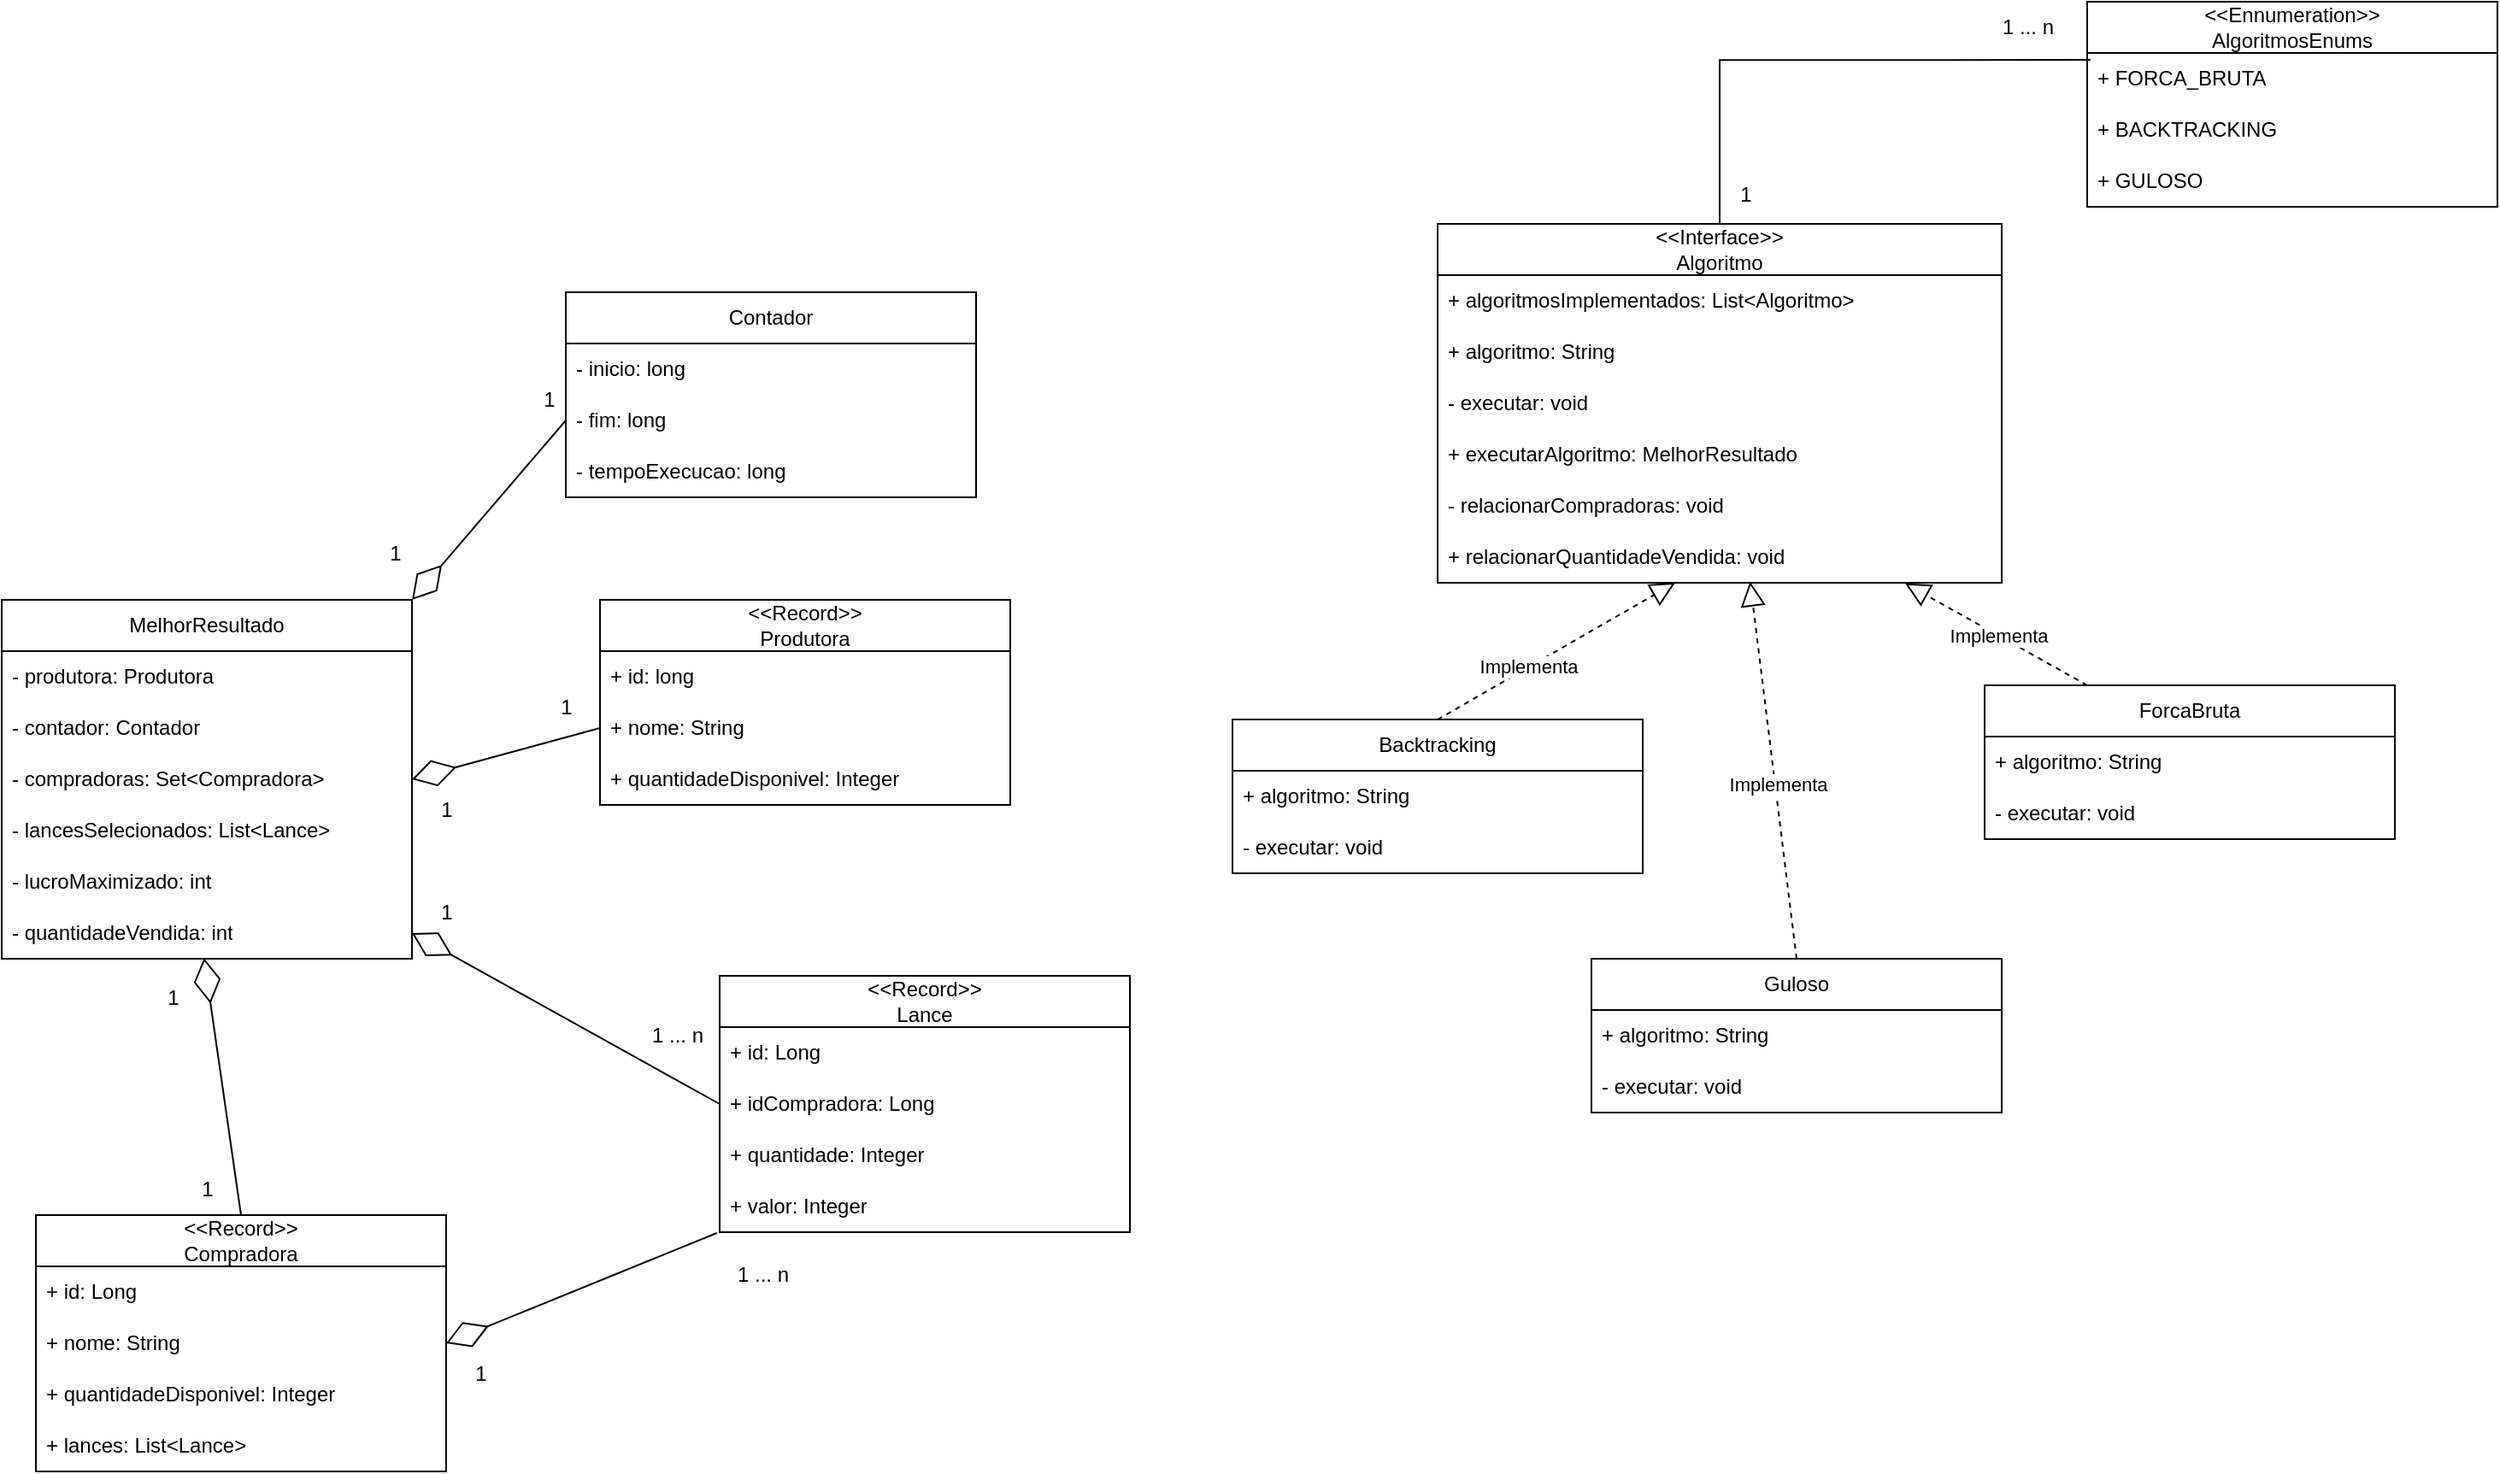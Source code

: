 <mxfile version="24.2.7" type="device">
  <diagram name="Página-1" id="F9MnP08Y1FtFYPQ0zmhU">
    <mxGraphModel dx="1857" dy="1048" grid="1" gridSize="10" guides="1" tooltips="1" connect="1" arrows="1" fold="1" page="1" pageScale="1" pageWidth="1654" pageHeight="1169" math="0" shadow="0">
      <root>
        <mxCell id="0" />
        <mxCell id="1" parent="0" />
        <mxCell id="gIcgMp5hkIgX0LU2woKQ-1" value="&lt;div&gt;&amp;lt;&amp;lt;Record&amp;gt;&amp;gt;&lt;br&gt;&lt;/div&gt;Compradora" style="swimlane;fontStyle=0;childLayout=stackLayout;horizontal=1;startSize=30;horizontalStack=0;resizeParent=1;resizeParentMax=0;resizeLast=0;collapsible=1;marginBottom=0;whiteSpace=wrap;html=1;" vertex="1" parent="1">
          <mxGeometry x="117" y="865" width="240" height="150" as="geometry" />
        </mxCell>
        <mxCell id="gIcgMp5hkIgX0LU2woKQ-2" value="+ id: Long" style="text;strokeColor=none;fillColor=none;align=left;verticalAlign=middle;spacingLeft=4;spacingRight=4;overflow=hidden;points=[[0,0.5],[1,0.5]];portConstraint=eastwest;rotatable=0;whiteSpace=wrap;html=1;" vertex="1" parent="gIcgMp5hkIgX0LU2woKQ-1">
          <mxGeometry y="30" width="240" height="30" as="geometry" />
        </mxCell>
        <mxCell id="gIcgMp5hkIgX0LU2woKQ-3" value="+ nome: String" style="text;strokeColor=none;fillColor=none;align=left;verticalAlign=middle;spacingLeft=4;spacingRight=4;overflow=hidden;points=[[0,0.5],[1,0.5]];portConstraint=eastwest;rotatable=0;whiteSpace=wrap;html=1;" vertex="1" parent="gIcgMp5hkIgX0LU2woKQ-1">
          <mxGeometry y="60" width="240" height="30" as="geometry" />
        </mxCell>
        <mxCell id="gIcgMp5hkIgX0LU2woKQ-7" value="+ quantidadeDisponivel: Integer" style="text;strokeColor=none;fillColor=none;align=left;verticalAlign=middle;spacingLeft=4;spacingRight=4;overflow=hidden;points=[[0,0.5],[1,0.5]];portConstraint=eastwest;rotatable=0;whiteSpace=wrap;html=1;" vertex="1" parent="gIcgMp5hkIgX0LU2woKQ-1">
          <mxGeometry y="90" width="240" height="30" as="geometry" />
        </mxCell>
        <mxCell id="gIcgMp5hkIgX0LU2woKQ-4" value="+ lances: List&amp;lt;Lance&amp;gt;" style="text;strokeColor=none;fillColor=none;align=left;verticalAlign=middle;spacingLeft=4;spacingRight=4;overflow=hidden;points=[[0,0.5],[1,0.5]];portConstraint=eastwest;rotatable=0;whiteSpace=wrap;html=1;" vertex="1" parent="gIcgMp5hkIgX0LU2woKQ-1">
          <mxGeometry y="120" width="240" height="30" as="geometry" />
        </mxCell>
        <mxCell id="gIcgMp5hkIgX0LU2woKQ-8" value="Contador" style="swimlane;fontStyle=0;childLayout=stackLayout;horizontal=1;startSize=30;horizontalStack=0;resizeParent=1;resizeParentMax=0;resizeLast=0;collapsible=1;marginBottom=0;whiteSpace=wrap;html=1;" vertex="1" parent="1">
          <mxGeometry x="427" y="325" width="240" height="120" as="geometry" />
        </mxCell>
        <mxCell id="gIcgMp5hkIgX0LU2woKQ-9" value="- inicio: long" style="text;strokeColor=none;fillColor=none;align=left;verticalAlign=middle;spacingLeft=4;spacingRight=4;overflow=hidden;points=[[0,0.5],[1,0.5]];portConstraint=eastwest;rotatable=0;whiteSpace=wrap;html=1;" vertex="1" parent="gIcgMp5hkIgX0LU2woKQ-8">
          <mxGeometry y="30" width="240" height="30" as="geometry" />
        </mxCell>
        <mxCell id="gIcgMp5hkIgX0LU2woKQ-10" value="- fim: long" style="text;strokeColor=none;fillColor=none;align=left;verticalAlign=middle;spacingLeft=4;spacingRight=4;overflow=hidden;points=[[0,0.5],[1,0.5]];portConstraint=eastwest;rotatable=0;whiteSpace=wrap;html=1;" vertex="1" parent="gIcgMp5hkIgX0LU2woKQ-8">
          <mxGeometry y="60" width="240" height="30" as="geometry" />
        </mxCell>
        <mxCell id="gIcgMp5hkIgX0LU2woKQ-11" value="- tempoExecucao: long" style="text;strokeColor=none;fillColor=none;align=left;verticalAlign=middle;spacingLeft=4;spacingRight=4;overflow=hidden;points=[[0,0.5],[1,0.5]];portConstraint=eastwest;rotatable=0;whiteSpace=wrap;html=1;" vertex="1" parent="gIcgMp5hkIgX0LU2woKQ-8">
          <mxGeometry y="90" width="240" height="30" as="geometry" />
        </mxCell>
        <mxCell id="gIcgMp5hkIgX0LU2woKQ-13" value="&lt;div&gt;&amp;lt;&amp;lt;Record&amp;gt;&amp;gt;&lt;br&gt;&lt;/div&gt;Lance" style="swimlane;fontStyle=0;childLayout=stackLayout;horizontal=1;startSize=30;horizontalStack=0;resizeParent=1;resizeParentMax=0;resizeLast=0;collapsible=1;marginBottom=0;whiteSpace=wrap;html=1;" vertex="1" parent="1">
          <mxGeometry x="517" y="725" width="240" height="150" as="geometry" />
        </mxCell>
        <mxCell id="gIcgMp5hkIgX0LU2woKQ-14" value="+ id: Long" style="text;strokeColor=none;fillColor=none;align=left;verticalAlign=middle;spacingLeft=4;spacingRight=4;overflow=hidden;points=[[0,0.5],[1,0.5]];portConstraint=eastwest;rotatable=0;whiteSpace=wrap;html=1;" vertex="1" parent="gIcgMp5hkIgX0LU2woKQ-13">
          <mxGeometry y="30" width="240" height="30" as="geometry" />
        </mxCell>
        <mxCell id="gIcgMp5hkIgX0LU2woKQ-15" value="+ idCompradora: Long" style="text;strokeColor=none;fillColor=none;align=left;verticalAlign=middle;spacingLeft=4;spacingRight=4;overflow=hidden;points=[[0,0.5],[1,0.5]];portConstraint=eastwest;rotatable=0;whiteSpace=wrap;html=1;" vertex="1" parent="gIcgMp5hkIgX0LU2woKQ-13">
          <mxGeometry y="60" width="240" height="30" as="geometry" />
        </mxCell>
        <mxCell id="gIcgMp5hkIgX0LU2woKQ-16" value="+ quantidade: Integer" style="text;strokeColor=none;fillColor=none;align=left;verticalAlign=middle;spacingLeft=4;spacingRight=4;overflow=hidden;points=[[0,0.5],[1,0.5]];portConstraint=eastwest;rotatable=0;whiteSpace=wrap;html=1;" vertex="1" parent="gIcgMp5hkIgX0LU2woKQ-13">
          <mxGeometry y="90" width="240" height="30" as="geometry" />
        </mxCell>
        <mxCell id="gIcgMp5hkIgX0LU2woKQ-17" value="+ valor: Integer" style="text;strokeColor=none;fillColor=none;align=left;verticalAlign=middle;spacingLeft=4;spacingRight=4;overflow=hidden;points=[[0,0.5],[1,0.5]];portConstraint=eastwest;rotatable=0;whiteSpace=wrap;html=1;" vertex="1" parent="gIcgMp5hkIgX0LU2woKQ-13">
          <mxGeometry y="120" width="240" height="30" as="geometry" />
        </mxCell>
        <mxCell id="gIcgMp5hkIgX0LU2woKQ-18" value="MelhorResultado" style="swimlane;fontStyle=0;childLayout=stackLayout;horizontal=1;startSize=30;horizontalStack=0;resizeParent=1;resizeParentMax=0;resizeLast=0;collapsible=1;marginBottom=0;whiteSpace=wrap;html=1;" vertex="1" parent="1">
          <mxGeometry x="97" y="505" width="240" height="210" as="geometry" />
        </mxCell>
        <mxCell id="gIcgMp5hkIgX0LU2woKQ-19" value="- produtora: Produtora" style="text;strokeColor=none;fillColor=none;align=left;verticalAlign=middle;spacingLeft=4;spacingRight=4;overflow=hidden;points=[[0,0.5],[1,0.5]];portConstraint=eastwest;rotatable=0;whiteSpace=wrap;html=1;" vertex="1" parent="gIcgMp5hkIgX0LU2woKQ-18">
          <mxGeometry y="30" width="240" height="30" as="geometry" />
        </mxCell>
        <mxCell id="gIcgMp5hkIgX0LU2woKQ-20" value="- contador: Contador" style="text;strokeColor=none;fillColor=none;align=left;verticalAlign=middle;spacingLeft=4;spacingRight=4;overflow=hidden;points=[[0,0.5],[1,0.5]];portConstraint=eastwest;rotatable=0;whiteSpace=wrap;html=1;" vertex="1" parent="gIcgMp5hkIgX0LU2woKQ-18">
          <mxGeometry y="60" width="240" height="30" as="geometry" />
        </mxCell>
        <mxCell id="gIcgMp5hkIgX0LU2woKQ-21" value="- compradoras: Set&amp;lt;Compradora&amp;gt;" style="text;strokeColor=none;fillColor=none;align=left;verticalAlign=middle;spacingLeft=4;spacingRight=4;overflow=hidden;points=[[0,0.5],[1,0.5]];portConstraint=eastwest;rotatable=0;whiteSpace=wrap;html=1;" vertex="1" parent="gIcgMp5hkIgX0LU2woKQ-18">
          <mxGeometry y="90" width="240" height="30" as="geometry" />
        </mxCell>
        <mxCell id="gIcgMp5hkIgX0LU2woKQ-22" value="- lancesSelecionados: List&amp;lt;Lance&amp;gt;" style="text;strokeColor=none;fillColor=none;align=left;verticalAlign=middle;spacingLeft=4;spacingRight=4;overflow=hidden;points=[[0,0.5],[1,0.5]];portConstraint=eastwest;rotatable=0;whiteSpace=wrap;html=1;" vertex="1" parent="gIcgMp5hkIgX0LU2woKQ-18">
          <mxGeometry y="120" width="240" height="30" as="geometry" />
        </mxCell>
        <mxCell id="gIcgMp5hkIgX0LU2woKQ-24" value="- lucroMaximizado: int" style="text;strokeColor=none;fillColor=none;align=left;verticalAlign=middle;spacingLeft=4;spacingRight=4;overflow=hidden;points=[[0,0.5],[1,0.5]];portConstraint=eastwest;rotatable=0;whiteSpace=wrap;html=1;" vertex="1" parent="gIcgMp5hkIgX0LU2woKQ-18">
          <mxGeometry y="150" width="240" height="30" as="geometry" />
        </mxCell>
        <mxCell id="gIcgMp5hkIgX0LU2woKQ-25" value="- quantidadeVendida: int" style="text;strokeColor=none;fillColor=none;align=left;verticalAlign=middle;spacingLeft=4;spacingRight=4;overflow=hidden;points=[[0,0.5],[1,0.5]];portConstraint=eastwest;rotatable=0;whiteSpace=wrap;html=1;" vertex="1" parent="gIcgMp5hkIgX0LU2woKQ-18">
          <mxGeometry y="180" width="240" height="30" as="geometry" />
        </mxCell>
        <mxCell id="gIcgMp5hkIgX0LU2woKQ-26" value="&lt;div&gt;&amp;lt;&amp;lt;Record&amp;gt;&amp;gt;&lt;br&gt;&lt;/div&gt;Produtora" style="swimlane;fontStyle=0;childLayout=stackLayout;horizontal=1;startSize=30;horizontalStack=0;resizeParent=1;resizeParentMax=0;resizeLast=0;collapsible=1;marginBottom=0;whiteSpace=wrap;html=1;" vertex="1" parent="1">
          <mxGeometry x="447" y="505" width="240" height="120" as="geometry" />
        </mxCell>
        <mxCell id="gIcgMp5hkIgX0LU2woKQ-27" value="+ id: long" style="text;strokeColor=none;fillColor=none;align=left;verticalAlign=middle;spacingLeft=4;spacingRight=4;overflow=hidden;points=[[0,0.5],[1,0.5]];portConstraint=eastwest;rotatable=0;whiteSpace=wrap;html=1;" vertex="1" parent="gIcgMp5hkIgX0LU2woKQ-26">
          <mxGeometry y="30" width="240" height="30" as="geometry" />
        </mxCell>
        <mxCell id="gIcgMp5hkIgX0LU2woKQ-28" value="+ nome: String" style="text;strokeColor=none;fillColor=none;align=left;verticalAlign=middle;spacingLeft=4;spacingRight=4;overflow=hidden;points=[[0,0.5],[1,0.5]];portConstraint=eastwest;rotatable=0;whiteSpace=wrap;html=1;" vertex="1" parent="gIcgMp5hkIgX0LU2woKQ-26">
          <mxGeometry y="60" width="240" height="30" as="geometry" />
        </mxCell>
        <mxCell id="gIcgMp5hkIgX0LU2woKQ-29" value="+ quantidadeDisponivel: Integer" style="text;strokeColor=none;fillColor=none;align=left;verticalAlign=middle;spacingLeft=4;spacingRight=4;overflow=hidden;points=[[0,0.5],[1,0.5]];portConstraint=eastwest;rotatable=0;whiteSpace=wrap;html=1;" vertex="1" parent="gIcgMp5hkIgX0LU2woKQ-26">
          <mxGeometry y="90" width="240" height="30" as="geometry" />
        </mxCell>
        <mxCell id="gIcgMp5hkIgX0LU2woKQ-30" value="&lt;div&gt;&amp;lt;&amp;lt;Ennumeration&amp;gt;&amp;gt;&lt;br&gt;&lt;/div&gt;AlgoritmosEnums" style="swimlane;fontStyle=0;childLayout=stackLayout;horizontal=1;startSize=30;horizontalStack=0;resizeParent=1;resizeParentMax=0;resizeLast=0;collapsible=1;marginBottom=0;whiteSpace=wrap;html=1;" vertex="1" parent="1">
          <mxGeometry x="1317" y="155" width="240" height="120" as="geometry" />
        </mxCell>
        <mxCell id="gIcgMp5hkIgX0LU2woKQ-31" value="+ FORCA_BRUTA" style="text;strokeColor=none;fillColor=none;align=left;verticalAlign=middle;spacingLeft=4;spacingRight=4;overflow=hidden;points=[[0,0.5],[1,0.5]];portConstraint=eastwest;rotatable=0;whiteSpace=wrap;html=1;" vertex="1" parent="gIcgMp5hkIgX0LU2woKQ-30">
          <mxGeometry y="30" width="240" height="30" as="geometry" />
        </mxCell>
        <mxCell id="gIcgMp5hkIgX0LU2woKQ-32" value="+ BACKTRACKING" style="text;strokeColor=none;fillColor=none;align=left;verticalAlign=middle;spacingLeft=4;spacingRight=4;overflow=hidden;points=[[0,0.5],[1,0.5]];portConstraint=eastwest;rotatable=0;whiteSpace=wrap;html=1;" vertex="1" parent="gIcgMp5hkIgX0LU2woKQ-30">
          <mxGeometry y="60" width="240" height="30" as="geometry" />
        </mxCell>
        <mxCell id="gIcgMp5hkIgX0LU2woKQ-33" value="+ GULOSO" style="text;strokeColor=none;fillColor=none;align=left;verticalAlign=middle;spacingLeft=4;spacingRight=4;overflow=hidden;points=[[0,0.5],[1,0.5]];portConstraint=eastwest;rotatable=0;whiteSpace=wrap;html=1;" vertex="1" parent="gIcgMp5hkIgX0LU2woKQ-30">
          <mxGeometry y="90" width="240" height="30" as="geometry" />
        </mxCell>
        <mxCell id="gIcgMp5hkIgX0LU2woKQ-35" value="&lt;div&gt;&amp;lt;&amp;lt;Interface&amp;gt;&amp;gt;&lt;/div&gt;Algoritmo&lt;div&gt;&lt;/div&gt;" style="swimlane;fontStyle=0;childLayout=stackLayout;horizontal=1;startSize=30;horizontalStack=0;resizeParent=1;resizeParentMax=0;resizeLast=0;collapsible=1;marginBottom=0;whiteSpace=wrap;html=1;" vertex="1" parent="1">
          <mxGeometry x="937" y="285" width="330" height="210" as="geometry" />
        </mxCell>
        <mxCell id="gIcgMp5hkIgX0LU2woKQ-36" value="+ algoritmosImplementados: List&amp;lt;Algoritmo&amp;gt;" style="text;strokeColor=none;fillColor=none;align=left;verticalAlign=middle;spacingLeft=4;spacingRight=4;overflow=hidden;points=[[0,0.5],[1,0.5]];portConstraint=eastwest;rotatable=0;whiteSpace=wrap;html=1;" vertex="1" parent="gIcgMp5hkIgX0LU2woKQ-35">
          <mxGeometry y="30" width="330" height="30" as="geometry" />
        </mxCell>
        <mxCell id="gIcgMp5hkIgX0LU2woKQ-37" value="+ algoritmo: String" style="text;strokeColor=none;fillColor=none;align=left;verticalAlign=middle;spacingLeft=4;spacingRight=4;overflow=hidden;points=[[0,0.5],[1,0.5]];portConstraint=eastwest;rotatable=0;whiteSpace=wrap;html=1;" vertex="1" parent="gIcgMp5hkIgX0LU2woKQ-35">
          <mxGeometry y="60" width="330" height="30" as="geometry" />
        </mxCell>
        <mxCell id="gIcgMp5hkIgX0LU2woKQ-38" value="- executar: void" style="text;strokeColor=none;fillColor=none;align=left;verticalAlign=middle;spacingLeft=4;spacingRight=4;overflow=hidden;points=[[0,0.5],[1,0.5]];portConstraint=eastwest;rotatable=0;whiteSpace=wrap;html=1;" vertex="1" parent="gIcgMp5hkIgX0LU2woKQ-35">
          <mxGeometry y="90" width="330" height="30" as="geometry" />
        </mxCell>
        <mxCell id="gIcgMp5hkIgX0LU2woKQ-39" value="+ executarAlgoritmo: MelhorResultado" style="text;strokeColor=none;fillColor=none;align=left;verticalAlign=middle;spacingLeft=4;spacingRight=4;overflow=hidden;points=[[0,0.5],[1,0.5]];portConstraint=eastwest;rotatable=0;whiteSpace=wrap;html=1;" vertex="1" parent="gIcgMp5hkIgX0LU2woKQ-35">
          <mxGeometry y="120" width="330" height="30" as="geometry" />
        </mxCell>
        <mxCell id="gIcgMp5hkIgX0LU2woKQ-40" value="- relacionarCompradoras: void" style="text;strokeColor=none;fillColor=none;align=left;verticalAlign=middle;spacingLeft=4;spacingRight=4;overflow=hidden;points=[[0,0.5],[1,0.5]];portConstraint=eastwest;rotatable=0;whiteSpace=wrap;html=1;" vertex="1" parent="gIcgMp5hkIgX0LU2woKQ-35">
          <mxGeometry y="150" width="330" height="30" as="geometry" />
        </mxCell>
        <mxCell id="gIcgMp5hkIgX0LU2woKQ-41" value="+ relacionarQuantidadeVendida: void" style="text;strokeColor=none;fillColor=none;align=left;verticalAlign=middle;spacingLeft=4;spacingRight=4;overflow=hidden;points=[[0,0.5],[1,0.5]];portConstraint=eastwest;rotatable=0;whiteSpace=wrap;html=1;" vertex="1" parent="gIcgMp5hkIgX0LU2woKQ-35">
          <mxGeometry y="180" width="330" height="30" as="geometry" />
        </mxCell>
        <mxCell id="gIcgMp5hkIgX0LU2woKQ-42" value="Backtracking&lt;div&gt;&lt;/div&gt;" style="swimlane;fontStyle=0;childLayout=stackLayout;horizontal=1;startSize=30;horizontalStack=0;resizeParent=1;resizeParentMax=0;resizeLast=0;collapsible=1;marginBottom=0;whiteSpace=wrap;html=1;" vertex="1" parent="1">
          <mxGeometry x="817" y="575" width="240" height="90" as="geometry" />
        </mxCell>
        <mxCell id="gIcgMp5hkIgX0LU2woKQ-43" value="+ algoritmo: String" style="text;strokeColor=none;fillColor=none;align=left;verticalAlign=middle;spacingLeft=4;spacingRight=4;overflow=hidden;points=[[0,0.5],[1,0.5]];portConstraint=eastwest;rotatable=0;whiteSpace=wrap;html=1;" vertex="1" parent="gIcgMp5hkIgX0LU2woKQ-42">
          <mxGeometry y="30" width="240" height="30" as="geometry" />
        </mxCell>
        <mxCell id="gIcgMp5hkIgX0LU2woKQ-44" value="- executar: void" style="text;strokeColor=none;fillColor=none;align=left;verticalAlign=middle;spacingLeft=4;spacingRight=4;overflow=hidden;points=[[0,0.5],[1,0.5]];portConstraint=eastwest;rotatable=0;whiteSpace=wrap;html=1;" vertex="1" parent="gIcgMp5hkIgX0LU2woKQ-42">
          <mxGeometry y="60" width="240" height="30" as="geometry" />
        </mxCell>
        <mxCell id="gIcgMp5hkIgX0LU2woKQ-46" value="ForcaBruta&lt;div&gt;&lt;/div&gt;" style="swimlane;fontStyle=0;childLayout=stackLayout;horizontal=1;startSize=30;horizontalStack=0;resizeParent=1;resizeParentMax=0;resizeLast=0;collapsible=1;marginBottom=0;whiteSpace=wrap;html=1;" vertex="1" parent="1">
          <mxGeometry x="1257" y="555" width="240" height="90" as="geometry" />
        </mxCell>
        <mxCell id="gIcgMp5hkIgX0LU2woKQ-47" value="+ algoritmo: String" style="text;strokeColor=none;fillColor=none;align=left;verticalAlign=middle;spacingLeft=4;spacingRight=4;overflow=hidden;points=[[0,0.5],[1,0.5]];portConstraint=eastwest;rotatable=0;whiteSpace=wrap;html=1;" vertex="1" parent="gIcgMp5hkIgX0LU2woKQ-46">
          <mxGeometry y="30" width="240" height="30" as="geometry" />
        </mxCell>
        <mxCell id="gIcgMp5hkIgX0LU2woKQ-48" value="- executar: void" style="text;strokeColor=none;fillColor=none;align=left;verticalAlign=middle;spacingLeft=4;spacingRight=4;overflow=hidden;points=[[0,0.5],[1,0.5]];portConstraint=eastwest;rotatable=0;whiteSpace=wrap;html=1;" vertex="1" parent="gIcgMp5hkIgX0LU2woKQ-46">
          <mxGeometry y="60" width="240" height="30" as="geometry" />
        </mxCell>
        <mxCell id="gIcgMp5hkIgX0LU2woKQ-49" value="Guloso&lt;div&gt;&lt;/div&gt;" style="swimlane;fontStyle=0;childLayout=stackLayout;horizontal=1;startSize=30;horizontalStack=0;resizeParent=1;resizeParentMax=0;resizeLast=0;collapsible=1;marginBottom=0;whiteSpace=wrap;html=1;" vertex="1" parent="1">
          <mxGeometry x="1027" y="715" width="240" height="90" as="geometry" />
        </mxCell>
        <mxCell id="gIcgMp5hkIgX0LU2woKQ-50" value="+ algoritmo: String" style="text;strokeColor=none;fillColor=none;align=left;verticalAlign=middle;spacingLeft=4;spacingRight=4;overflow=hidden;points=[[0,0.5],[1,0.5]];portConstraint=eastwest;rotatable=0;whiteSpace=wrap;html=1;" vertex="1" parent="gIcgMp5hkIgX0LU2woKQ-49">
          <mxGeometry y="30" width="240" height="30" as="geometry" />
        </mxCell>
        <mxCell id="gIcgMp5hkIgX0LU2woKQ-51" value="- executar: void" style="text;strokeColor=none;fillColor=none;align=left;verticalAlign=middle;spacingLeft=4;spacingRight=4;overflow=hidden;points=[[0,0.5],[1,0.5]];portConstraint=eastwest;rotatable=0;whiteSpace=wrap;html=1;" vertex="1" parent="gIcgMp5hkIgX0LU2woKQ-49">
          <mxGeometry y="60" width="240" height="30" as="geometry" />
        </mxCell>
        <mxCell id="gIcgMp5hkIgX0LU2woKQ-54" value="" style="endArrow=diamondThin;endFill=0;endSize=24;html=1;rounded=0;entryX=1;entryY=0;entryDx=0;entryDy=0;exitX=0;exitY=0.5;exitDx=0;exitDy=0;" edge="1" parent="1" source="gIcgMp5hkIgX0LU2woKQ-10" target="gIcgMp5hkIgX0LU2woKQ-18">
          <mxGeometry width="160" relative="1" as="geometry">
            <mxPoint x="297" y="465" as="sourcePoint" />
            <mxPoint x="457" y="465" as="targetPoint" />
          </mxGeometry>
        </mxCell>
        <mxCell id="gIcgMp5hkIgX0LU2woKQ-59" value="" style="endArrow=diamondThin;endFill=0;endSize=24;html=1;rounded=0;entryX=0.493;entryY=0.986;entryDx=0;entryDy=0;entryPerimeter=0;exitX=0.5;exitY=0;exitDx=0;exitDy=0;" edge="1" parent="1" source="gIcgMp5hkIgX0LU2woKQ-1" target="gIcgMp5hkIgX0LU2woKQ-25">
          <mxGeometry width="160" relative="1" as="geometry">
            <mxPoint x="197" y="805" as="sourcePoint" />
            <mxPoint x="357" y="805" as="targetPoint" />
          </mxGeometry>
        </mxCell>
        <mxCell id="gIcgMp5hkIgX0LU2woKQ-60" value="" style="endArrow=diamondThin;endFill=0;endSize=24;html=1;rounded=0;entryX=1;entryY=0.5;entryDx=0;entryDy=0;exitX=0;exitY=0.5;exitDx=0;exitDy=0;" edge="1" parent="1" source="gIcgMp5hkIgX0LU2woKQ-28" target="gIcgMp5hkIgX0LU2woKQ-21">
          <mxGeometry width="160" relative="1" as="geometry">
            <mxPoint x="397" y="675" as="sourcePoint" />
            <mxPoint x="557" y="675" as="targetPoint" />
          </mxGeometry>
        </mxCell>
        <mxCell id="gIcgMp5hkIgX0LU2woKQ-61" value="" style="endArrow=diamondThin;endFill=0;endSize=24;html=1;rounded=0;entryX=1;entryY=0.5;entryDx=0;entryDy=0;exitX=0;exitY=0.5;exitDx=0;exitDy=0;" edge="1" parent="1" source="gIcgMp5hkIgX0LU2woKQ-15" target="gIcgMp5hkIgX0LU2woKQ-25">
          <mxGeometry width="160" relative="1" as="geometry">
            <mxPoint x="387" y="715" as="sourcePoint" />
            <mxPoint x="547" y="715" as="targetPoint" />
          </mxGeometry>
        </mxCell>
        <mxCell id="gIcgMp5hkIgX0LU2woKQ-63" value="" style="endArrow=diamondThin;endFill=0;endSize=24;html=1;rounded=0;exitX=-0.007;exitY=1.017;exitDx=0;exitDy=0;exitPerimeter=0;entryX=1;entryY=0.5;entryDx=0;entryDy=0;" edge="1" parent="1" source="gIcgMp5hkIgX0LU2woKQ-17" target="gIcgMp5hkIgX0LU2woKQ-3">
          <mxGeometry width="160" relative="1" as="geometry">
            <mxPoint x="477" y="985" as="sourcePoint" />
            <mxPoint x="637" y="985" as="targetPoint" />
          </mxGeometry>
        </mxCell>
        <mxCell id="gIcgMp5hkIgX0LU2woKQ-64" value="" style="endArrow=block;dashed=1;endFill=0;endSize=12;html=1;rounded=0;exitX=0.5;exitY=0;exitDx=0;exitDy=0;" edge="1" parent="1" source="gIcgMp5hkIgX0LU2woKQ-42" target="gIcgMp5hkIgX0LU2woKQ-41">
          <mxGeometry width="160" relative="1" as="geometry">
            <mxPoint x="987" y="535" as="sourcePoint" />
            <mxPoint x="1147" y="535" as="targetPoint" />
          </mxGeometry>
        </mxCell>
        <mxCell id="gIcgMp5hkIgX0LU2woKQ-80" value="Implementa" style="edgeLabel;html=1;align=center;verticalAlign=middle;resizable=0;points=[];" vertex="1" connectable="0" parent="gIcgMp5hkIgX0LU2woKQ-64">
          <mxGeometry x="-0.241" y="1" relative="1" as="geometry">
            <mxPoint as="offset" />
          </mxGeometry>
        </mxCell>
        <mxCell id="gIcgMp5hkIgX0LU2woKQ-65" value="" style="endArrow=block;dashed=1;endFill=0;endSize=12;html=1;rounded=0;entryX=0.554;entryY=0.977;entryDx=0;entryDy=0;entryPerimeter=0;exitX=0.5;exitY=0;exitDx=0;exitDy=0;" edge="1" parent="1" source="gIcgMp5hkIgX0LU2woKQ-49" target="gIcgMp5hkIgX0LU2woKQ-41">
          <mxGeometry width="160" relative="1" as="geometry">
            <mxPoint x="997" y="545" as="sourcePoint" />
            <mxPoint x="1157" y="545" as="targetPoint" />
          </mxGeometry>
        </mxCell>
        <mxCell id="gIcgMp5hkIgX0LU2woKQ-81" value="Implementa" style="edgeLabel;html=1;align=center;verticalAlign=middle;resizable=0;points=[];" vertex="1" connectable="0" parent="gIcgMp5hkIgX0LU2woKQ-65">
          <mxGeometry x="-0.074" y="-1" relative="1" as="geometry">
            <mxPoint as="offset" />
          </mxGeometry>
        </mxCell>
        <mxCell id="gIcgMp5hkIgX0LU2woKQ-66" value="" style="endArrow=block;dashed=1;endFill=0;endSize=12;html=1;rounded=0;entryX=0.829;entryY=1.012;entryDx=0;entryDy=0;entryPerimeter=0;exitX=0.25;exitY=0;exitDx=0;exitDy=0;" edge="1" parent="1" source="gIcgMp5hkIgX0LU2woKQ-46" target="gIcgMp5hkIgX0LU2woKQ-41">
          <mxGeometry width="160" relative="1" as="geometry">
            <mxPoint x="1007" y="555" as="sourcePoint" />
            <mxPoint x="1167" y="555" as="targetPoint" />
          </mxGeometry>
        </mxCell>
        <mxCell id="gIcgMp5hkIgX0LU2woKQ-82" value="Implementa" style="edgeLabel;html=1;align=center;verticalAlign=middle;resizable=0;points=[];" vertex="1" connectable="0" parent="gIcgMp5hkIgX0LU2woKQ-66">
          <mxGeometry x="-0.014" relative="1" as="geometry">
            <mxPoint as="offset" />
          </mxGeometry>
        </mxCell>
        <mxCell id="gIcgMp5hkIgX0LU2woKQ-67" value="" style="endArrow=none;html=1;edgeStyle=orthogonalEdgeStyle;rounded=0;exitX=0.5;exitY=0;exitDx=0;exitDy=0;entryX=0.008;entryY=0.135;entryDx=0;entryDy=0;entryPerimeter=0;" edge="1" parent="1" source="gIcgMp5hkIgX0LU2woKQ-35" target="gIcgMp5hkIgX0LU2woKQ-31">
          <mxGeometry relative="1" as="geometry">
            <mxPoint x="1087" y="235" as="sourcePoint" />
            <mxPoint x="1247" y="235" as="targetPoint" />
          </mxGeometry>
        </mxCell>
        <mxCell id="gIcgMp5hkIgX0LU2woKQ-70" value="1" style="text;html=1;align=center;verticalAlign=middle;resizable=0;points=[];autosize=1;strokeColor=none;fillColor=none;" vertex="1" parent="1">
          <mxGeometry x="182" y="723" width="30" height="30" as="geometry" />
        </mxCell>
        <mxCell id="gIcgMp5hkIgX0LU2woKQ-71" value="1" style="text;html=1;align=center;verticalAlign=middle;resizable=0;points=[];autosize=1;strokeColor=none;fillColor=none;" vertex="1" parent="1">
          <mxGeometry x="202" y="835" width="30" height="30" as="geometry" />
        </mxCell>
        <mxCell id="gIcgMp5hkIgX0LU2woKQ-72" value="1 ... n" style="text;html=1;align=center;verticalAlign=middle;resizable=0;points=[];autosize=1;strokeColor=none;fillColor=none;" vertex="1" parent="1">
          <mxGeometry x="517" y="885" width="50" height="30" as="geometry" />
        </mxCell>
        <mxCell id="gIcgMp5hkIgX0LU2woKQ-73" value="1" style="text;html=1;align=center;verticalAlign=middle;resizable=0;points=[];autosize=1;strokeColor=none;fillColor=none;" vertex="1" parent="1">
          <mxGeometry x="362" y="943" width="30" height="30" as="geometry" />
        </mxCell>
        <mxCell id="gIcgMp5hkIgX0LU2woKQ-74" value="1 ... n" style="text;html=1;align=center;verticalAlign=middle;resizable=0;points=[];autosize=1;strokeColor=none;fillColor=none;" vertex="1" parent="1">
          <mxGeometry x="467" y="745" width="50" height="30" as="geometry" />
        </mxCell>
        <mxCell id="gIcgMp5hkIgX0LU2woKQ-75" value="1" style="text;html=1;align=center;verticalAlign=middle;resizable=0;points=[];autosize=1;strokeColor=none;fillColor=none;" vertex="1" parent="1">
          <mxGeometry x="342" y="673" width="30" height="30" as="geometry" />
        </mxCell>
        <mxCell id="gIcgMp5hkIgX0LU2woKQ-76" value="1" style="text;html=1;align=center;verticalAlign=middle;resizable=0;points=[];autosize=1;strokeColor=none;fillColor=none;" vertex="1" parent="1">
          <mxGeometry x="342" y="613" width="30" height="30" as="geometry" />
        </mxCell>
        <mxCell id="gIcgMp5hkIgX0LU2woKQ-77" value="1" style="text;html=1;align=center;verticalAlign=middle;resizable=0;points=[];autosize=1;strokeColor=none;fillColor=none;" vertex="1" parent="1">
          <mxGeometry x="412" y="553" width="30" height="30" as="geometry" />
        </mxCell>
        <mxCell id="gIcgMp5hkIgX0LU2woKQ-78" value="1" style="text;html=1;align=center;verticalAlign=middle;resizable=0;points=[];autosize=1;strokeColor=none;fillColor=none;" vertex="1" parent="1">
          <mxGeometry x="312" y="463" width="30" height="30" as="geometry" />
        </mxCell>
        <mxCell id="gIcgMp5hkIgX0LU2woKQ-79" value="1" style="text;html=1;align=center;verticalAlign=middle;resizable=0;points=[];autosize=1;strokeColor=none;fillColor=none;" vertex="1" parent="1">
          <mxGeometry x="402" y="373" width="30" height="30" as="geometry" />
        </mxCell>
        <mxCell id="gIcgMp5hkIgX0LU2woKQ-83" value="1" style="text;html=1;align=center;verticalAlign=middle;resizable=0;points=[];autosize=1;strokeColor=none;fillColor=none;" vertex="1" parent="1">
          <mxGeometry x="1102" y="253" width="30" height="30" as="geometry" />
        </mxCell>
        <mxCell id="gIcgMp5hkIgX0LU2woKQ-84" value="1 ... n" style="text;html=1;align=center;verticalAlign=middle;resizable=0;points=[];autosize=1;strokeColor=none;fillColor=none;" vertex="1" parent="1">
          <mxGeometry x="1257" y="155" width="50" height="30" as="geometry" />
        </mxCell>
      </root>
    </mxGraphModel>
  </diagram>
</mxfile>
